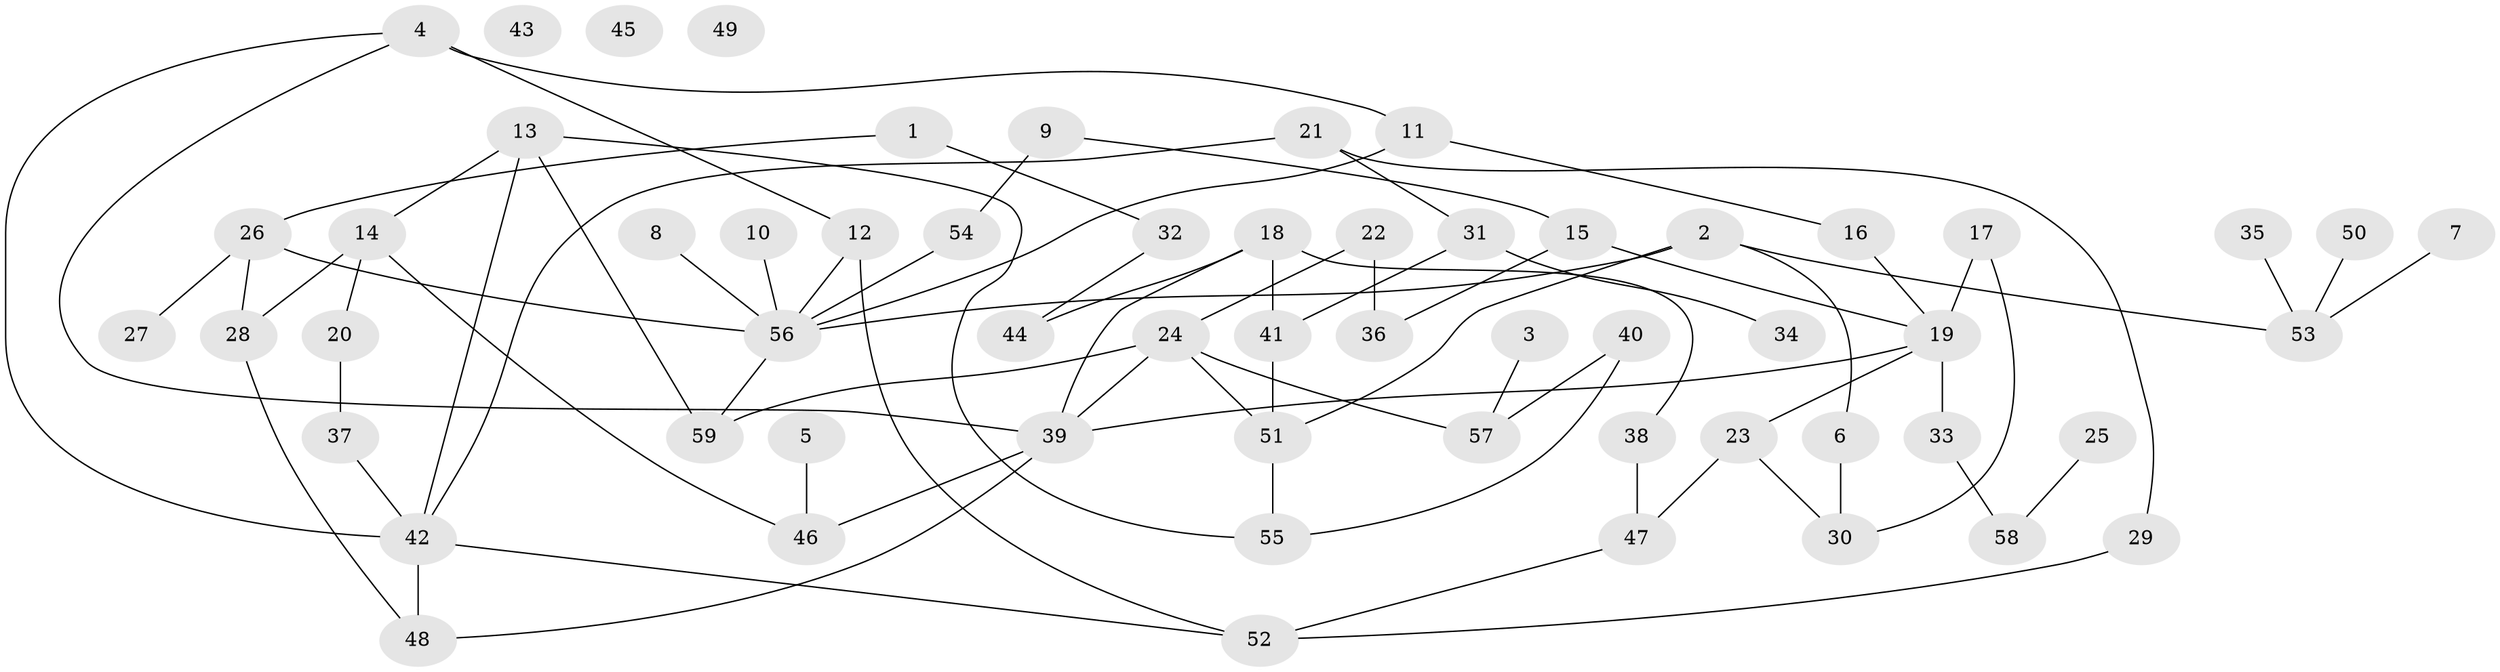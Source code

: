 // Generated by graph-tools (version 1.1) at 2025/33/03/09/25 02:33:42]
// undirected, 59 vertices, 78 edges
graph export_dot {
graph [start="1"]
  node [color=gray90,style=filled];
  1;
  2;
  3;
  4;
  5;
  6;
  7;
  8;
  9;
  10;
  11;
  12;
  13;
  14;
  15;
  16;
  17;
  18;
  19;
  20;
  21;
  22;
  23;
  24;
  25;
  26;
  27;
  28;
  29;
  30;
  31;
  32;
  33;
  34;
  35;
  36;
  37;
  38;
  39;
  40;
  41;
  42;
  43;
  44;
  45;
  46;
  47;
  48;
  49;
  50;
  51;
  52;
  53;
  54;
  55;
  56;
  57;
  58;
  59;
  1 -- 26;
  1 -- 32;
  2 -- 6;
  2 -- 51;
  2 -- 53;
  2 -- 56;
  3 -- 57;
  4 -- 11;
  4 -- 12;
  4 -- 39;
  4 -- 42;
  5 -- 46;
  6 -- 30;
  7 -- 53;
  8 -- 56;
  9 -- 15;
  9 -- 54;
  10 -- 56;
  11 -- 16;
  11 -- 56;
  12 -- 52;
  12 -- 56;
  13 -- 14;
  13 -- 42;
  13 -- 55;
  13 -- 59;
  14 -- 20;
  14 -- 28;
  14 -- 46;
  15 -- 19;
  15 -- 36;
  16 -- 19;
  17 -- 19;
  17 -- 30;
  18 -- 38;
  18 -- 39;
  18 -- 41;
  18 -- 44;
  19 -- 23;
  19 -- 33;
  19 -- 39;
  20 -- 37;
  21 -- 29;
  21 -- 31;
  21 -- 42;
  22 -- 24;
  22 -- 36;
  23 -- 30;
  23 -- 47;
  24 -- 39;
  24 -- 51;
  24 -- 57;
  24 -- 59;
  25 -- 58;
  26 -- 27;
  26 -- 28;
  26 -- 56;
  28 -- 48;
  29 -- 52;
  31 -- 34;
  31 -- 41;
  32 -- 44;
  33 -- 58;
  35 -- 53;
  37 -- 42;
  38 -- 47;
  39 -- 46;
  39 -- 48;
  40 -- 55;
  40 -- 57;
  41 -- 51;
  42 -- 48;
  42 -- 52;
  47 -- 52;
  50 -- 53;
  51 -- 55;
  54 -- 56;
  56 -- 59;
}
